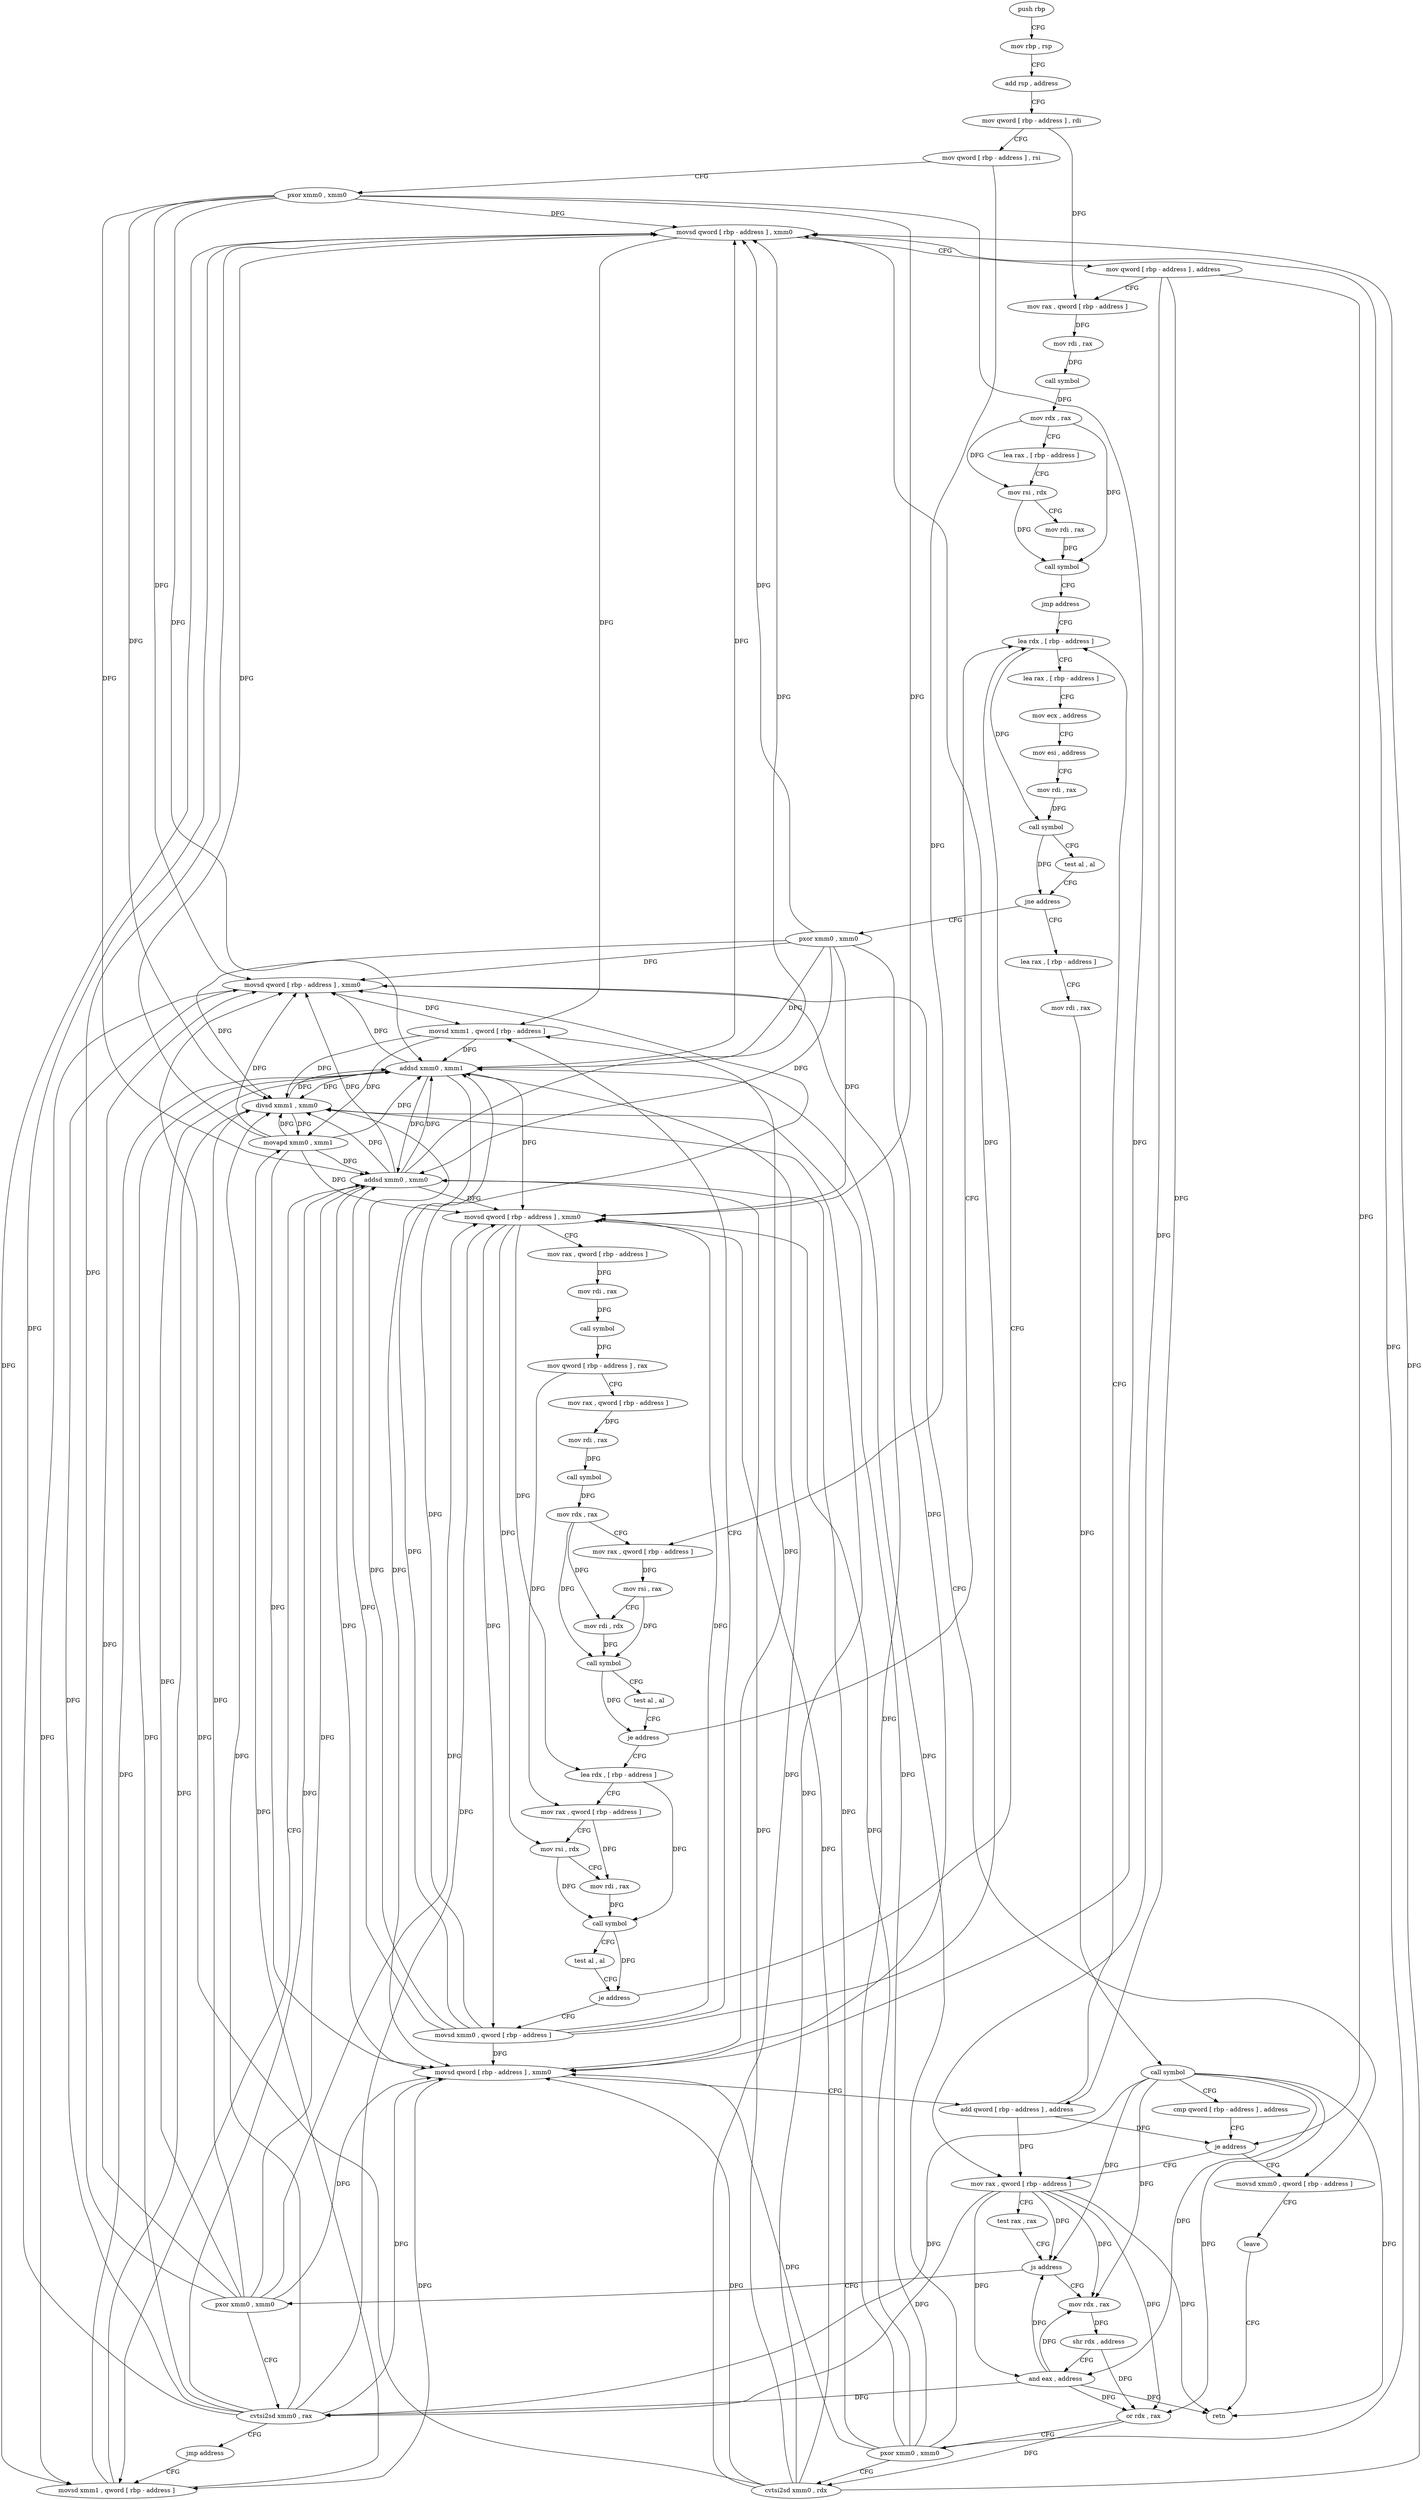 digraph "func" {
"188985" [label = "push rbp" ]
"188986" [label = "mov rbp , rsp" ]
"188989" [label = "add rsp , address" ]
"188993" [label = "mov qword [ rbp - address ] , rdi" ]
"188997" [label = "mov qword [ rbp - address ] , rsi" ]
"189001" [label = "pxor xmm0 , xmm0" ]
"189005" [label = "movsd qword [ rbp - address ] , xmm0" ]
"189010" [label = "mov qword [ rbp - address ] , address" ]
"189018" [label = "mov rax , qword [ rbp - address ]" ]
"189022" [label = "mov rdi , rax" ]
"189025" [label = "call symbol" ]
"189030" [label = "mov rdx , rax" ]
"189033" [label = "lea rax , [ rbp - address ]" ]
"189037" [label = "mov rsi , rdx" ]
"189040" [label = "mov rdi , rax" ]
"189043" [label = "call symbol" ]
"189048" [label = "jmp address" ]
"189156" [label = "lea rdx , [ rbp - address ]" ]
"189160" [label = "lea rax , [ rbp - address ]" ]
"189164" [label = "mov ecx , address" ]
"189169" [label = "mov esi , address" ]
"189174" [label = "mov rdi , rax" ]
"189177" [label = "call symbol" ]
"189182" [label = "test al , al" ]
"189184" [label = "jne address" ]
"189050" [label = "pxor xmm0 , xmm0" ]
"189190" [label = "lea rax , [ rbp - address ]" ]
"189054" [label = "movsd qword [ rbp - address ] , xmm0" ]
"189059" [label = "mov rax , qword [ rbp - address ]" ]
"189063" [label = "mov rdi , rax" ]
"189066" [label = "call symbol" ]
"189071" [label = "mov qword [ rbp - address ] , rax" ]
"189075" [label = "mov rax , qword [ rbp - address ]" ]
"189079" [label = "mov rdi , rax" ]
"189082" [label = "call symbol" ]
"189087" [label = "mov rdx , rax" ]
"189090" [label = "mov rax , qword [ rbp - address ]" ]
"189094" [label = "mov rsi , rax" ]
"189097" [label = "mov rdi , rdx" ]
"189100" [label = "call symbol" ]
"189105" [label = "test al , al" ]
"189107" [label = "je address" ]
"189109" [label = "lea rdx , [ rbp - address ]" ]
"189194" [label = "mov rdi , rax" ]
"189197" [label = "call symbol" ]
"189202" [label = "cmp qword [ rbp - address ] , address" ]
"189207" [label = "je address" ]
"189272" [label = "movsd xmm0 , qword [ rbp - address ]" ]
"189209" [label = "mov rax , qword [ rbp - address ]" ]
"189113" [label = "mov rax , qword [ rbp - address ]" ]
"189117" [label = "mov rsi , rdx" ]
"189120" [label = "mov rdi , rax" ]
"189123" [label = "call symbol" ]
"189128" [label = "test al , al" ]
"189130" [label = "je address" ]
"189132" [label = "movsd xmm0 , qword [ rbp - address ]" ]
"189277" [label = "leave" ]
"189278" [label = "retn" ]
"189213" [label = "test rax , rax" ]
"189216" [label = "js address" ]
"189229" [label = "mov rdx , rax" ]
"189218" [label = "pxor xmm0 , xmm0" ]
"189137" [label = "movsd xmm1 , qword [ rbp - address ]" ]
"189142" [label = "addsd xmm0 , xmm1" ]
"189146" [label = "movsd qword [ rbp - address ] , xmm0" ]
"189151" [label = "add qword [ rbp - address ] , address" ]
"189232" [label = "shr rdx , address" ]
"189235" [label = "and eax , address" ]
"189238" [label = "or rdx , rax" ]
"189241" [label = "pxor xmm0 , xmm0" ]
"189245" [label = "cvtsi2sd xmm0 , rdx" ]
"189250" [label = "addsd xmm0 , xmm0" ]
"189254" [label = "movsd xmm1 , qword [ rbp - address ]" ]
"189222" [label = "cvtsi2sd xmm0 , rax" ]
"189227" [label = "jmp address" ]
"189259" [label = "divsd xmm1 , xmm0" ]
"189263" [label = "movapd xmm0 , xmm1" ]
"189267" [label = "movsd qword [ rbp - address ] , xmm0" ]
"188985" -> "188986" [ label = "CFG" ]
"188986" -> "188989" [ label = "CFG" ]
"188989" -> "188993" [ label = "CFG" ]
"188993" -> "188997" [ label = "CFG" ]
"188993" -> "189018" [ label = "DFG" ]
"188997" -> "189001" [ label = "CFG" ]
"188997" -> "189090" [ label = "DFG" ]
"189001" -> "189005" [ label = "DFG" ]
"189001" -> "189054" [ label = "DFG" ]
"189001" -> "189142" [ label = "DFG" ]
"189001" -> "189146" [ label = "DFG" ]
"189001" -> "189250" [ label = "DFG" ]
"189001" -> "189259" [ label = "DFG" ]
"189001" -> "189267" [ label = "DFG" ]
"189005" -> "189010" [ label = "CFG" ]
"189005" -> "189137" [ label = "DFG" ]
"189005" -> "189254" [ label = "DFG" ]
"189010" -> "189018" [ label = "CFG" ]
"189010" -> "189207" [ label = "DFG" ]
"189010" -> "189209" [ label = "DFG" ]
"189010" -> "189151" [ label = "DFG" ]
"189018" -> "189022" [ label = "DFG" ]
"189022" -> "189025" [ label = "DFG" ]
"189025" -> "189030" [ label = "DFG" ]
"189030" -> "189033" [ label = "CFG" ]
"189030" -> "189037" [ label = "DFG" ]
"189030" -> "189043" [ label = "DFG" ]
"189033" -> "189037" [ label = "CFG" ]
"189037" -> "189040" [ label = "CFG" ]
"189037" -> "189043" [ label = "DFG" ]
"189040" -> "189043" [ label = "DFG" ]
"189043" -> "189048" [ label = "CFG" ]
"189048" -> "189156" [ label = "CFG" ]
"189156" -> "189160" [ label = "CFG" ]
"189156" -> "189177" [ label = "DFG" ]
"189160" -> "189164" [ label = "CFG" ]
"189164" -> "189169" [ label = "CFG" ]
"189169" -> "189174" [ label = "CFG" ]
"189174" -> "189177" [ label = "DFG" ]
"189177" -> "189182" [ label = "CFG" ]
"189177" -> "189184" [ label = "DFG" ]
"189182" -> "189184" [ label = "CFG" ]
"189184" -> "189050" [ label = "CFG" ]
"189184" -> "189190" [ label = "CFG" ]
"189050" -> "189054" [ label = "DFG" ]
"189050" -> "189005" [ label = "DFG" ]
"189050" -> "189142" [ label = "DFG" ]
"189050" -> "189146" [ label = "DFG" ]
"189050" -> "189250" [ label = "DFG" ]
"189050" -> "189259" [ label = "DFG" ]
"189050" -> "189267" [ label = "DFG" ]
"189190" -> "189194" [ label = "CFG" ]
"189054" -> "189059" [ label = "CFG" ]
"189054" -> "189132" [ label = "DFG" ]
"189054" -> "189109" [ label = "DFG" ]
"189054" -> "189117" [ label = "DFG" ]
"189059" -> "189063" [ label = "DFG" ]
"189063" -> "189066" [ label = "DFG" ]
"189066" -> "189071" [ label = "DFG" ]
"189071" -> "189075" [ label = "CFG" ]
"189071" -> "189113" [ label = "DFG" ]
"189075" -> "189079" [ label = "DFG" ]
"189079" -> "189082" [ label = "DFG" ]
"189082" -> "189087" [ label = "DFG" ]
"189087" -> "189090" [ label = "CFG" ]
"189087" -> "189097" [ label = "DFG" ]
"189087" -> "189100" [ label = "DFG" ]
"189090" -> "189094" [ label = "DFG" ]
"189094" -> "189097" [ label = "CFG" ]
"189094" -> "189100" [ label = "DFG" ]
"189097" -> "189100" [ label = "DFG" ]
"189100" -> "189105" [ label = "CFG" ]
"189100" -> "189107" [ label = "DFG" ]
"189105" -> "189107" [ label = "CFG" ]
"189107" -> "189156" [ label = "CFG" ]
"189107" -> "189109" [ label = "CFG" ]
"189109" -> "189113" [ label = "CFG" ]
"189109" -> "189123" [ label = "DFG" ]
"189194" -> "189197" [ label = "DFG" ]
"189197" -> "189202" [ label = "CFG" ]
"189197" -> "189278" [ label = "DFG" ]
"189197" -> "189216" [ label = "DFG" ]
"189197" -> "189229" [ label = "DFG" ]
"189197" -> "189235" [ label = "DFG" ]
"189197" -> "189238" [ label = "DFG" ]
"189197" -> "189222" [ label = "DFG" ]
"189202" -> "189207" [ label = "CFG" ]
"189207" -> "189272" [ label = "CFG" ]
"189207" -> "189209" [ label = "CFG" ]
"189272" -> "189277" [ label = "CFG" ]
"189209" -> "189213" [ label = "CFG" ]
"189209" -> "189278" [ label = "DFG" ]
"189209" -> "189216" [ label = "DFG" ]
"189209" -> "189229" [ label = "DFG" ]
"189209" -> "189235" [ label = "DFG" ]
"189209" -> "189238" [ label = "DFG" ]
"189209" -> "189222" [ label = "DFG" ]
"189113" -> "189117" [ label = "CFG" ]
"189113" -> "189120" [ label = "DFG" ]
"189117" -> "189120" [ label = "CFG" ]
"189117" -> "189123" [ label = "DFG" ]
"189120" -> "189123" [ label = "DFG" ]
"189123" -> "189128" [ label = "CFG" ]
"189123" -> "189130" [ label = "DFG" ]
"189128" -> "189130" [ label = "CFG" ]
"189130" -> "189156" [ label = "CFG" ]
"189130" -> "189132" [ label = "CFG" ]
"189132" -> "189137" [ label = "CFG" ]
"189132" -> "189005" [ label = "DFG" ]
"189132" -> "189054" [ label = "DFG" ]
"189132" -> "189142" [ label = "DFG" ]
"189132" -> "189146" [ label = "DFG" ]
"189132" -> "189250" [ label = "DFG" ]
"189132" -> "189259" [ label = "DFG" ]
"189132" -> "189267" [ label = "DFG" ]
"189277" -> "189278" [ label = "CFG" ]
"189213" -> "189216" [ label = "CFG" ]
"189216" -> "189229" [ label = "CFG" ]
"189216" -> "189218" [ label = "CFG" ]
"189229" -> "189232" [ label = "DFG" ]
"189218" -> "189222" [ label = "CFG" ]
"189218" -> "189005" [ label = "DFG" ]
"189218" -> "189054" [ label = "DFG" ]
"189218" -> "189146" [ label = "DFG" ]
"189218" -> "189250" [ label = "DFG" ]
"189218" -> "189142" [ label = "DFG" ]
"189218" -> "189259" [ label = "DFG" ]
"189218" -> "189267" [ label = "DFG" ]
"189137" -> "189142" [ label = "DFG" ]
"189137" -> "189259" [ label = "DFG" ]
"189137" -> "189263" [ label = "DFG" ]
"189142" -> "189146" [ label = "DFG" ]
"189142" -> "189005" [ label = "DFG" ]
"189142" -> "189054" [ label = "DFG" ]
"189142" -> "189250" [ label = "DFG" ]
"189142" -> "189259" [ label = "DFG" ]
"189142" -> "189267" [ label = "DFG" ]
"189146" -> "189151" [ label = "CFG" ]
"189146" -> "189137" [ label = "DFG" ]
"189146" -> "189254" [ label = "DFG" ]
"189151" -> "189156" [ label = "CFG" ]
"189151" -> "189207" [ label = "DFG" ]
"189151" -> "189209" [ label = "DFG" ]
"189232" -> "189235" [ label = "CFG" ]
"189232" -> "189238" [ label = "DFG" ]
"189235" -> "189238" [ label = "DFG" ]
"189235" -> "189216" [ label = "DFG" ]
"189235" -> "189229" [ label = "DFG" ]
"189235" -> "189278" [ label = "DFG" ]
"189235" -> "189222" [ label = "DFG" ]
"189238" -> "189241" [ label = "CFG" ]
"189238" -> "189245" [ label = "DFG" ]
"189241" -> "189245" [ label = "CFG" ]
"189241" -> "189005" [ label = "DFG" ]
"189241" -> "189054" [ label = "DFG" ]
"189241" -> "189146" [ label = "DFG" ]
"189241" -> "189142" [ label = "DFG" ]
"189241" -> "189250" [ label = "DFG" ]
"189241" -> "189259" [ label = "DFG" ]
"189241" -> "189267" [ label = "DFG" ]
"189245" -> "189250" [ label = "DFG" ]
"189245" -> "189005" [ label = "DFG" ]
"189245" -> "189054" [ label = "DFG" ]
"189245" -> "189146" [ label = "DFG" ]
"189245" -> "189142" [ label = "DFG" ]
"189245" -> "189259" [ label = "DFG" ]
"189245" -> "189267" [ label = "DFG" ]
"189250" -> "189254" [ label = "CFG" ]
"189250" -> "189005" [ label = "DFG" ]
"189250" -> "189054" [ label = "DFG" ]
"189250" -> "189146" [ label = "DFG" ]
"189250" -> "189142" [ label = "DFG" ]
"189250" -> "189259" [ label = "DFG" ]
"189250" -> "189267" [ label = "DFG" ]
"189254" -> "189259" [ label = "DFG" ]
"189254" -> "189142" [ label = "DFG" ]
"189254" -> "189263" [ label = "DFG" ]
"189222" -> "189227" [ label = "CFG" ]
"189222" -> "189005" [ label = "DFG" ]
"189222" -> "189054" [ label = "DFG" ]
"189222" -> "189146" [ label = "DFG" ]
"189222" -> "189250" [ label = "DFG" ]
"189222" -> "189142" [ label = "DFG" ]
"189222" -> "189259" [ label = "DFG" ]
"189222" -> "189267" [ label = "DFG" ]
"189227" -> "189254" [ label = "CFG" ]
"189259" -> "189263" [ label = "DFG" ]
"189259" -> "189142" [ label = "DFG" ]
"189263" -> "189267" [ label = "DFG" ]
"189263" -> "189005" [ label = "DFG" ]
"189263" -> "189054" [ label = "DFG" ]
"189263" -> "189146" [ label = "DFG" ]
"189263" -> "189250" [ label = "DFG" ]
"189263" -> "189259" [ label = "DFG" ]
"189263" -> "189142" [ label = "DFG" ]
"189267" -> "189272" [ label = "CFG" ]
"189267" -> "189137" [ label = "DFG" ]
"189267" -> "189254" [ label = "DFG" ]
}

